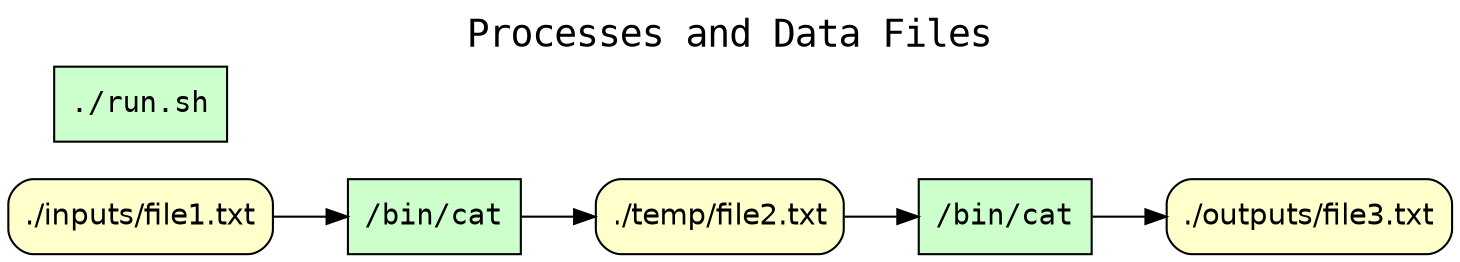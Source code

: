 
digraph wt_run {
rankdir=LR
fontname=Courier; fontsize=18; labelloc=t
label="Processes and Data Files"
node[shape=box style="filled" fillcolor="#CCFFCC" peripheries=1 fontname=Courier]
"exe:e3" [label="/bin/cat"]
"exe:e2" [label="/bin/cat"]
"exe:e1" [label="./run.sh"]
node[shape=box style="rounded,filled" fillcolor="#FFFFCC" peripheries=1 fontname=Helvetica]
"access:i20" [label="./outputs/file3.txt"]
"access:i19" [label="./inputs/file1.txt"]
"access:i11" [label="./temp/file2.txt"]
"exe:e3" -> "access:i20"
"exe:e2" -> "access:i11"
"access:i11" -> "exe:e3"
"access:i19" -> "exe:e2"
}

